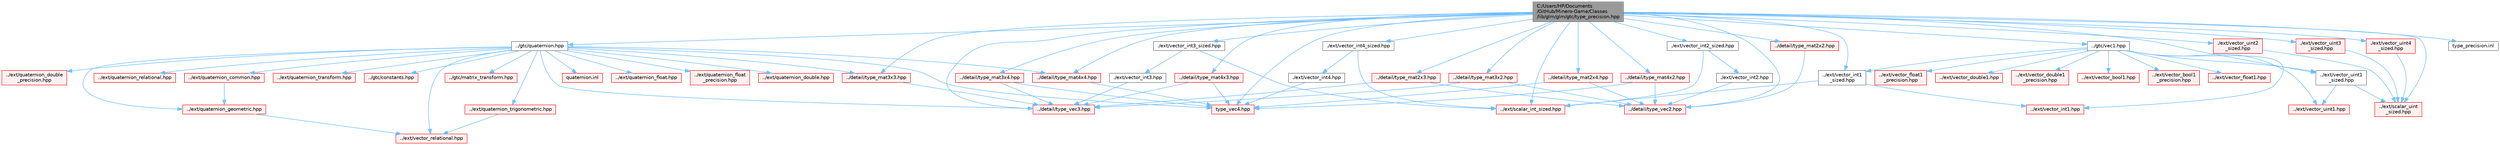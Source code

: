 digraph "C:/Users/HP/Documents/GitHub/Minero-Game/Classes/lib/glm/glm/gtc/type_precision.hpp"
{
 // LATEX_PDF_SIZE
  bgcolor="transparent";
  edge [fontname=Helvetica,fontsize=10,labelfontname=Helvetica,labelfontsize=10];
  node [fontname=Helvetica,fontsize=10,shape=box,height=0.2,width=0.4];
  Node1 [id="Node000001",label="C:/Users/HP/Documents\l/GitHub/Minero-Game/Classes\l/lib/glm/glm/gtc/type_precision.hpp",height=0.2,width=0.4,color="gray40", fillcolor="grey60", style="filled", fontcolor="black",tooltip=" "];
  Node1 -> Node2 [id="edge173_Node000001_Node000002",color="steelblue1",style="solid",tooltip=" "];
  Node2 [id="Node000002",label="../gtc/quaternion.hpp",height=0.2,width=0.4,color="grey40", fillcolor="white", style="filled",URL="$_classes_2lib_2glm_2glm_2gtc_2quaternion_8hpp.html",tooltip=" "];
  Node2 -> Node3 [id="edge174_Node000002_Node000003",color="steelblue1",style="solid",tooltip=" "];
  Node3 [id="Node000003",label="../gtc/constants.hpp",height=0.2,width=0.4,color="red", fillcolor="#FFF0F0", style="filled",URL="$_classes_2lib_2glm_2glm_2gtc_2constants_8hpp.html",tooltip=" "];
  Node2 -> Node12 [id="edge175_Node000002_Node000012",color="steelblue1",style="solid",tooltip=" "];
  Node12 [id="Node000012",label="../gtc/matrix_transform.hpp",height=0.2,width=0.4,color="red", fillcolor="#FFF0F0", style="filled",URL="$_classes_2lib_2glm_2glm_2gtc_2matrix__transform_8hpp.html",tooltip=" "];
  Node2 -> Node146 [id="edge176_Node000002_Node000146",color="steelblue1",style="solid",tooltip=" "];
  Node146 [id="Node000146",label="../ext/vector_relational.hpp",height=0.2,width=0.4,color="red", fillcolor="#FFF0F0", style="filled",URL="$_classes_2lib_2glm_2glm_2ext_2vector__relational_8hpp.html",tooltip=" "];
  Node2 -> Node149 [id="edge177_Node000002_Node000149",color="steelblue1",style="solid",tooltip=" "];
  Node149 [id="Node000149",label="../ext/quaternion_common.hpp",height=0.2,width=0.4,color="red", fillcolor="#FFF0F0", style="filled",URL="$_classes_2lib_2glm_2glm_2ext_2quaternion__common_8hpp.html",tooltip=" "];
  Node149 -> Node150 [id="edge178_Node000149_Node000150",color="steelblue1",style="solid",tooltip=" "];
  Node150 [id="Node000150",label="../ext/quaternion_geometric.hpp",height=0.2,width=0.4,color="red", fillcolor="#FFF0F0", style="filled",URL="$_classes_2lib_2glm_2glm_2ext_2quaternion__geometric_8hpp.html",tooltip=" "];
  Node150 -> Node146 [id="edge179_Node000150_Node000146",color="steelblue1",style="solid",tooltip=" "];
  Node2 -> Node154 [id="edge180_Node000002_Node000154",color="steelblue1",style="solid",tooltip=" "];
  Node154 [id="Node000154",label="../ext/quaternion_float.hpp",height=0.2,width=0.4,color="red", fillcolor="#FFF0F0", style="filled",URL="$_classes_2lib_2glm_2glm_2ext_2quaternion__float_8hpp.html",tooltip=" "];
  Node2 -> Node159 [id="edge181_Node000002_Node000159",color="steelblue1",style="solid",tooltip=" "];
  Node159 [id="Node000159",label="../ext/quaternion_float\l_precision.hpp",height=0.2,width=0.4,color="red", fillcolor="#FFF0F0", style="filled",URL="$_classes_2lib_2glm_2glm_2ext_2quaternion__float__precision_8hpp.html",tooltip=" "];
  Node2 -> Node160 [id="edge182_Node000002_Node000160",color="steelblue1",style="solid",tooltip=" "];
  Node160 [id="Node000160",label="../ext/quaternion_double.hpp",height=0.2,width=0.4,color="red", fillcolor="#FFF0F0", style="filled",URL="$_classes_2lib_2glm_2glm_2ext_2quaternion__double_8hpp.html",tooltip=" "];
  Node2 -> Node161 [id="edge183_Node000002_Node000161",color="steelblue1",style="solid",tooltip=" "];
  Node161 [id="Node000161",label="../ext/quaternion_double\l_precision.hpp",height=0.2,width=0.4,color="red", fillcolor="#FFF0F0", style="filled",URL="$_classes_2lib_2glm_2glm_2ext_2quaternion__double__precision_8hpp.html",tooltip=" "];
  Node2 -> Node156 [id="edge184_Node000002_Node000156",color="steelblue1",style="solid",tooltip=" "];
  Node156 [id="Node000156",label="../ext/quaternion_relational.hpp",height=0.2,width=0.4,color="red", fillcolor="#FFF0F0", style="filled",URL="$_classes_2lib_2glm_2glm_2ext_2quaternion__relational_8hpp.html",tooltip=" "];
  Node2 -> Node150 [id="edge185_Node000002_Node000150",color="steelblue1",style="solid",tooltip=" "];
  Node2 -> Node162 [id="edge186_Node000002_Node000162",color="steelblue1",style="solid",tooltip=" "];
  Node162 [id="Node000162",label="../ext/quaternion_trigonometric.hpp",height=0.2,width=0.4,color="red", fillcolor="#FFF0F0", style="filled",URL="$_classes_2lib_2glm_2glm_2ext_2quaternion__trigonometric_8hpp.html",tooltip=" "];
  Node162 -> Node146 [id="edge187_Node000162_Node000146",color="steelblue1",style="solid",tooltip=" "];
  Node2 -> Node164 [id="edge188_Node000002_Node000164",color="steelblue1",style="solid",tooltip=" "];
  Node164 [id="Node000164",label="../ext/quaternion_transform.hpp",height=0.2,width=0.4,color="red", fillcolor="#FFF0F0", style="filled",URL="$_classes_2lib_2glm_2glm_2ext_2quaternion__transform_8hpp.html",tooltip=" "];
  Node2 -> Node91 [id="edge189_Node000002_Node000091",color="steelblue1",style="solid",tooltip=" "];
  Node91 [id="Node000091",label="../detail/type_mat3x3.hpp",height=0.2,width=0.4,color="red", fillcolor="#FFF0F0", style="filled",URL="$_classes_2lib_2glm_2glm_2detail_2type__mat3x3_8hpp.html",tooltip=" "];
  Node91 -> Node39 [id="edge190_Node000091_Node000039",color="steelblue1",style="solid",tooltip=" "];
  Node39 [id="Node000039",label="../detail/type_vec3.hpp",height=0.2,width=0.4,color="red", fillcolor="#FFF0F0", style="filled",URL="$_classes_2lib_2glm_2glm_2detail_2type__vec3_8hpp.html",tooltip=" "];
  Node2 -> Node15 [id="edge191_Node000002_Node000015",color="steelblue1",style="solid",tooltip=" "];
  Node15 [id="Node000015",label="../detail/type_mat4x4.hpp",height=0.2,width=0.4,color="red", fillcolor="#FFF0F0", style="filled",URL="$_classes_2lib_2glm_2glm_2detail_2type__mat4x4_8hpp.html",tooltip=" "];
  Node15 -> Node16 [id="edge192_Node000015_Node000016",color="steelblue1",style="solid",tooltip=" "];
  Node16 [id="Node000016",label="type_vec4.hpp",height=0.2,width=0.4,color="red", fillcolor="#FFF0F0", style="filled",URL="$_classes_2lib_2glm_2glm_2detail_2type__vec4_8hpp.html",tooltip=" "];
  Node2 -> Node39 [id="edge193_Node000002_Node000039",color="steelblue1",style="solid",tooltip=" "];
  Node2 -> Node16 [id="edge194_Node000002_Node000016",color="steelblue1",style="solid",tooltip=" "];
  Node2 -> Node166 [id="edge195_Node000002_Node000166",color="steelblue1",style="solid",tooltip=" "];
  Node166 [id="Node000166",label="quaternion.inl",height=0.2,width=0.4,color="red", fillcolor="#FFF0F0", style="filled",URL="$_classes_2lib_2glm_2glm_2gtc_2quaternion_8inl.html",tooltip=" "];
  Node1 -> Node169 [id="edge196_Node000001_Node000169",color="steelblue1",style="solid",tooltip=" "];
  Node169 [id="Node000169",label="../gtc/vec1.hpp",height=0.2,width=0.4,color="grey40", fillcolor="white", style="filled",URL="$_classes_2lib_2glm_2glm_2gtc_2vec1_8hpp.html",tooltip=" "];
  Node169 -> Node170 [id="edge197_Node000169_Node000170",color="steelblue1",style="solid",tooltip=" "];
  Node170 [id="Node000170",label="../ext/vector_bool1.hpp",height=0.2,width=0.4,color="red", fillcolor="#FFF0F0", style="filled",URL="$_classes_2lib_2glm_2glm_2ext_2vector__bool1_8hpp.html",tooltip=" "];
  Node169 -> Node171 [id="edge198_Node000169_Node000171",color="steelblue1",style="solid",tooltip=" "];
  Node171 [id="Node000171",label="../ext/vector_bool1\l_precision.hpp",height=0.2,width=0.4,color="red", fillcolor="#FFF0F0", style="filled",URL="$_classes_2lib_2glm_2glm_2ext_2vector__bool1__precision_8hpp.html",tooltip=" "];
  Node169 -> Node172 [id="edge199_Node000169_Node000172",color="steelblue1",style="solid",tooltip=" "];
  Node172 [id="Node000172",label="../ext/vector_float1.hpp",height=0.2,width=0.4,color="red", fillcolor="#FFF0F0", style="filled",URL="$_classes_2lib_2glm_2glm_2ext_2vector__float1_8hpp.html",tooltip=" "];
  Node169 -> Node173 [id="edge200_Node000169_Node000173",color="steelblue1",style="solid",tooltip=" "];
  Node173 [id="Node000173",label="../ext/vector_float1\l_precision.hpp",height=0.2,width=0.4,color="red", fillcolor="#FFF0F0", style="filled",URL="$_classes_2lib_2glm_2glm_2ext_2vector__float1__precision_8hpp.html",tooltip=" "];
  Node169 -> Node174 [id="edge201_Node000169_Node000174",color="steelblue1",style="solid",tooltip=" "];
  Node174 [id="Node000174",label="../ext/vector_double1.hpp",height=0.2,width=0.4,color="red", fillcolor="#FFF0F0", style="filled",URL="$_classes_2lib_2glm_2glm_2ext_2vector__double1_8hpp.html",tooltip=" "];
  Node169 -> Node175 [id="edge202_Node000169_Node000175",color="steelblue1",style="solid",tooltip=" "];
  Node175 [id="Node000175",label="../ext/vector_double1\l_precision.hpp",height=0.2,width=0.4,color="red", fillcolor="#FFF0F0", style="filled",URL="$_classes_2lib_2glm_2glm_2ext_2vector__double1__precision_8hpp.html",tooltip=" "];
  Node169 -> Node176 [id="edge203_Node000169_Node000176",color="steelblue1",style="solid",tooltip=" "];
  Node176 [id="Node000176",label="../ext/vector_int1.hpp",height=0.2,width=0.4,color="red", fillcolor="#FFF0F0", style="filled",URL="$_classes_2lib_2glm_2glm_2ext_2vector__int1_8hpp.html",tooltip=" "];
  Node169 -> Node177 [id="edge204_Node000169_Node000177",color="steelblue1",style="solid",tooltip=" "];
  Node177 [id="Node000177",label="../ext/vector_int1\l_sized.hpp",height=0.2,width=0.4,color="grey40", fillcolor="white", style="filled",URL="$_classes_2lib_2glm_2glm_2ext_2vector__int1__sized_8hpp.html",tooltip=" "];
  Node177 -> Node176 [id="edge205_Node000177_Node000176",color="steelblue1",style="solid",tooltip=" "];
  Node177 -> Node33 [id="edge206_Node000177_Node000033",color="steelblue1",style="solid",tooltip=" "];
  Node33 [id="Node000033",label="../ext/scalar_int_sized.hpp",height=0.2,width=0.4,color="red", fillcolor="#FFF0F0", style="filled",URL="$_classes_2lib_2glm_2glm_2ext_2scalar__int__sized_8hpp.html",tooltip=" "];
  Node169 -> Node178 [id="edge207_Node000169_Node000178",color="steelblue1",style="solid",tooltip=" "];
  Node178 [id="Node000178",label="../ext/vector_uint1.hpp",height=0.2,width=0.4,color="red", fillcolor="#FFF0F0", style="filled",URL="$_classes_2lib_2glm_2glm_2ext_2vector__uint1_8hpp.html",tooltip=" "];
  Node169 -> Node179 [id="edge208_Node000169_Node000179",color="steelblue1",style="solid",tooltip=" "];
  Node179 [id="Node000179",label="../ext/vector_uint1\l_sized.hpp",height=0.2,width=0.4,color="grey40", fillcolor="white", style="filled",URL="$_classes_2lib_2glm_2glm_2ext_2vector__uint1__sized_8hpp.html",tooltip=" "];
  Node179 -> Node178 [id="edge209_Node000179_Node000178",color="steelblue1",style="solid",tooltip=" "];
  Node179 -> Node36 [id="edge210_Node000179_Node000036",color="steelblue1",style="solid",tooltip=" "];
  Node36 [id="Node000036",label="../ext/scalar_uint\l_sized.hpp",height=0.2,width=0.4,color="red", fillcolor="#FFF0F0", style="filled",URL="$_classes_2lib_2glm_2glm_2ext_2scalar__uint__sized_8hpp.html",tooltip=" "];
  Node1 -> Node177 [id="edge211_Node000001_Node000177",color="steelblue1",style="solid",tooltip=" "];
  Node1 -> Node32 [id="edge212_Node000001_Node000032",color="steelblue1",style="solid",tooltip=" "];
  Node32 [id="Node000032",label="./ext/vector_int2_sized.hpp",height=0.2,width=0.4,color="grey40", fillcolor="white", style="filled",URL="$_classes_2lib_2glm_2glm_2ext_2vector__int2__sized_8hpp.html",tooltip=" "];
  Node32 -> Node31 [id="edge213_Node000032_Node000031",color="steelblue1",style="solid",tooltip=" "];
  Node31 [id="Node000031",label="./ext/vector_int2.hpp",height=0.2,width=0.4,color="grey40", fillcolor="white", style="filled",URL="$_classes_2lib_2glm_2glm_2ext_2vector__int2_8hpp.html",tooltip=" "];
  Node31 -> Node24 [id="edge214_Node000031_Node000024",color="steelblue1",style="solid",tooltip=" "];
  Node24 [id="Node000024",label="../detail/type_vec2.hpp",height=0.2,width=0.4,color="red", fillcolor="#FFF0F0", style="filled",URL="$_classes_2lib_2glm_2glm_2detail_2type__vec2_8hpp.html",tooltip=" "];
  Node32 -> Node33 [id="edge215_Node000032_Node000033",color="steelblue1",style="solid",tooltip=" "];
  Node1 -> Node47 [id="edge216_Node000001_Node000047",color="steelblue1",style="solid",tooltip=" "];
  Node47 [id="Node000047",label="./ext/vector_int3_sized.hpp",height=0.2,width=0.4,color="grey40", fillcolor="white", style="filled",URL="$_classes_2lib_2glm_2glm_2ext_2vector__int3__sized_8hpp.html",tooltip=" "];
  Node47 -> Node46 [id="edge217_Node000047_Node000046",color="steelblue1",style="solid",tooltip=" "];
  Node46 [id="Node000046",label="./ext/vector_int3.hpp",height=0.2,width=0.4,color="grey40", fillcolor="white", style="filled",URL="$_classes_2lib_2glm_2glm_2ext_2vector__int3_8hpp.html",tooltip=" "];
  Node46 -> Node39 [id="edge218_Node000046_Node000039",color="steelblue1",style="solid",tooltip=" "];
  Node47 -> Node33 [id="edge219_Node000047_Node000033",color="steelblue1",style="solid",tooltip=" "];
  Node1 -> Node58 [id="edge220_Node000001_Node000058",color="steelblue1",style="solid",tooltip=" "];
  Node58 [id="Node000058",label="./ext/vector_int4_sized.hpp",height=0.2,width=0.4,color="grey40", fillcolor="white", style="filled",URL="$_classes_2lib_2glm_2glm_2ext_2vector__int4__sized_8hpp.html",tooltip=" "];
  Node58 -> Node57 [id="edge221_Node000058_Node000057",color="steelblue1",style="solid",tooltip=" "];
  Node57 [id="Node000057",label="./ext/vector_int4.hpp",height=0.2,width=0.4,color="grey40", fillcolor="white", style="filled",URL="$_classes_2lib_2glm_2glm_2ext_2vector__int4_8hpp.html",tooltip=" "];
  Node57 -> Node16 [id="edge222_Node000057_Node000016",color="steelblue1",style="solid",tooltip=" "];
  Node58 -> Node33 [id="edge223_Node000058_Node000033",color="steelblue1",style="solid",tooltip=" "];
  Node1 -> Node33 [id="edge224_Node000001_Node000033",color="steelblue1",style="solid",tooltip=" "];
  Node1 -> Node179 [id="edge225_Node000001_Node000179",color="steelblue1",style="solid",tooltip=" "];
  Node1 -> Node35 [id="edge226_Node000001_Node000035",color="steelblue1",style="solid",tooltip=" "];
  Node35 [id="Node000035",label="./ext/vector_uint2\l_sized.hpp",height=0.2,width=0.4,color="red", fillcolor="#FFF0F0", style="filled",URL="$_classes_2lib_2glm_2glm_2ext_2vector__uint2__sized_8hpp.html",tooltip=" "];
  Node35 -> Node36 [id="edge227_Node000035_Node000036",color="steelblue1",style="solid",tooltip=" "];
  Node1 -> Node49 [id="edge228_Node000001_Node000049",color="steelblue1",style="solid",tooltip=" "];
  Node49 [id="Node000049",label="./ext/vector_uint3\l_sized.hpp",height=0.2,width=0.4,color="red", fillcolor="#FFF0F0", style="filled",URL="$_classes_2lib_2glm_2glm_2ext_2vector__uint3__sized_8hpp.html",tooltip=" "];
  Node49 -> Node36 [id="edge229_Node000049_Node000036",color="steelblue1",style="solid",tooltip=" "];
  Node1 -> Node60 [id="edge230_Node000001_Node000060",color="steelblue1",style="solid",tooltip=" "];
  Node60 [id="Node000060",label="./ext/vector_uint4\l_sized.hpp",height=0.2,width=0.4,color="red", fillcolor="#FFF0F0", style="filled",URL="$_classes_2lib_2glm_2glm_2ext_2vector__uint4__sized_8hpp.html",tooltip=" "];
  Node60 -> Node36 [id="edge231_Node000060_Node000036",color="steelblue1",style="solid",tooltip=" "];
  Node1 -> Node36 [id="edge232_Node000001_Node000036",color="steelblue1",style="solid",tooltip=" "];
  Node1 -> Node24 [id="edge233_Node000001_Node000024",color="steelblue1",style="solid",tooltip=" "];
  Node1 -> Node39 [id="edge234_Node000001_Node000039",color="steelblue1",style="solid",tooltip=" "];
  Node1 -> Node16 [id="edge235_Node000001_Node000016",color="steelblue1",style="solid",tooltip=" "];
  Node1 -> Node63 [id="edge236_Node000001_Node000063",color="steelblue1",style="solid",tooltip=" "];
  Node63 [id="Node000063",label="../detail/type_mat2x2.hpp",height=0.2,width=0.4,color="red", fillcolor="#FFF0F0", style="filled",URL="$_classes_2lib_2glm_2glm_2detail_2type__mat2x2_8hpp.html",tooltip=" "];
  Node63 -> Node24 [id="edge237_Node000063_Node000024",color="steelblue1",style="solid",tooltip=" "];
  Node1 -> Node70 [id="edge238_Node000001_Node000070",color="steelblue1",style="solid",tooltip=" "];
  Node70 [id="Node000070",label="../detail/type_mat2x3.hpp",height=0.2,width=0.4,color="red", fillcolor="#FFF0F0", style="filled",URL="$_classes_2lib_2glm_2glm_2detail_2type__mat2x3_8hpp.html",tooltip=" "];
  Node70 -> Node24 [id="edge239_Node000070_Node000024",color="steelblue1",style="solid",tooltip=" "];
  Node70 -> Node39 [id="edge240_Node000070_Node000039",color="steelblue1",style="solid",tooltip=" "];
  Node1 -> Node77 [id="edge241_Node000001_Node000077",color="steelblue1",style="solid",tooltip=" "];
  Node77 [id="Node000077",label="../detail/type_mat2x4.hpp",height=0.2,width=0.4,color="red", fillcolor="#FFF0F0", style="filled",URL="$_classes_2lib_2glm_2glm_2detail_2type__mat2x4_8hpp.html",tooltip=" "];
  Node77 -> Node24 [id="edge242_Node000077_Node000024",color="steelblue1",style="solid",tooltip=" "];
  Node77 -> Node16 [id="edge243_Node000077_Node000016",color="steelblue1",style="solid",tooltip=" "];
  Node1 -> Node84 [id="edge244_Node000001_Node000084",color="steelblue1",style="solid",tooltip=" "];
  Node84 [id="Node000084",label="../detail/type_mat3x2.hpp",height=0.2,width=0.4,color="red", fillcolor="#FFF0F0", style="filled",URL="$_classes_2lib_2glm_2glm_2detail_2type__mat3x2_8hpp.html",tooltip=" "];
  Node84 -> Node24 [id="edge245_Node000084_Node000024",color="steelblue1",style="solid",tooltip=" "];
  Node84 -> Node39 [id="edge246_Node000084_Node000039",color="steelblue1",style="solid",tooltip=" "];
  Node1 -> Node91 [id="edge247_Node000001_Node000091",color="steelblue1",style="solid",tooltip=" "];
  Node1 -> Node98 [id="edge248_Node000001_Node000098",color="steelblue1",style="solid",tooltip=" "];
  Node98 [id="Node000098",label="../detail/type_mat3x4.hpp",height=0.2,width=0.4,color="red", fillcolor="#FFF0F0", style="filled",URL="$_classes_2lib_2glm_2glm_2detail_2type__mat3x4_8hpp.html",tooltip=" "];
  Node98 -> Node39 [id="edge249_Node000098_Node000039",color="steelblue1",style="solid",tooltip=" "];
  Node98 -> Node16 [id="edge250_Node000098_Node000016",color="steelblue1",style="solid",tooltip=" "];
  Node1 -> Node105 [id="edge251_Node000001_Node000105",color="steelblue1",style="solid",tooltip=" "];
  Node105 [id="Node000105",label="../detail/type_mat4x2.hpp",height=0.2,width=0.4,color="red", fillcolor="#FFF0F0", style="filled",URL="$_classes_2lib_2glm_2glm_2detail_2type__mat4x2_8hpp.html",tooltip=" "];
  Node105 -> Node24 [id="edge252_Node000105_Node000024",color="steelblue1",style="solid",tooltip=" "];
  Node105 -> Node16 [id="edge253_Node000105_Node000016",color="steelblue1",style="solid",tooltip=" "];
  Node1 -> Node112 [id="edge254_Node000001_Node000112",color="steelblue1",style="solid",tooltip=" "];
  Node112 [id="Node000112",label="../detail/type_mat4x3.hpp",height=0.2,width=0.4,color="red", fillcolor="#FFF0F0", style="filled",URL="$_classes_2lib_2glm_2glm_2detail_2type__mat4x3_8hpp.html",tooltip=" "];
  Node112 -> Node39 [id="edge255_Node000112_Node000039",color="steelblue1",style="solid",tooltip=" "];
  Node112 -> Node16 [id="edge256_Node000112_Node000016",color="steelblue1",style="solid",tooltip=" "];
  Node1 -> Node15 [id="edge257_Node000001_Node000015",color="steelblue1",style="solid",tooltip=" "];
  Node1 -> Node180 [id="edge258_Node000001_Node000180",color="steelblue1",style="solid",tooltip=" "];
  Node180 [id="Node000180",label="type_precision.inl",height=0.2,width=0.4,color="grey40", fillcolor="white", style="filled",URL="$_classes_2lib_2glm_2glm_2gtc_2type__precision_8inl.html",tooltip=" "];
}
